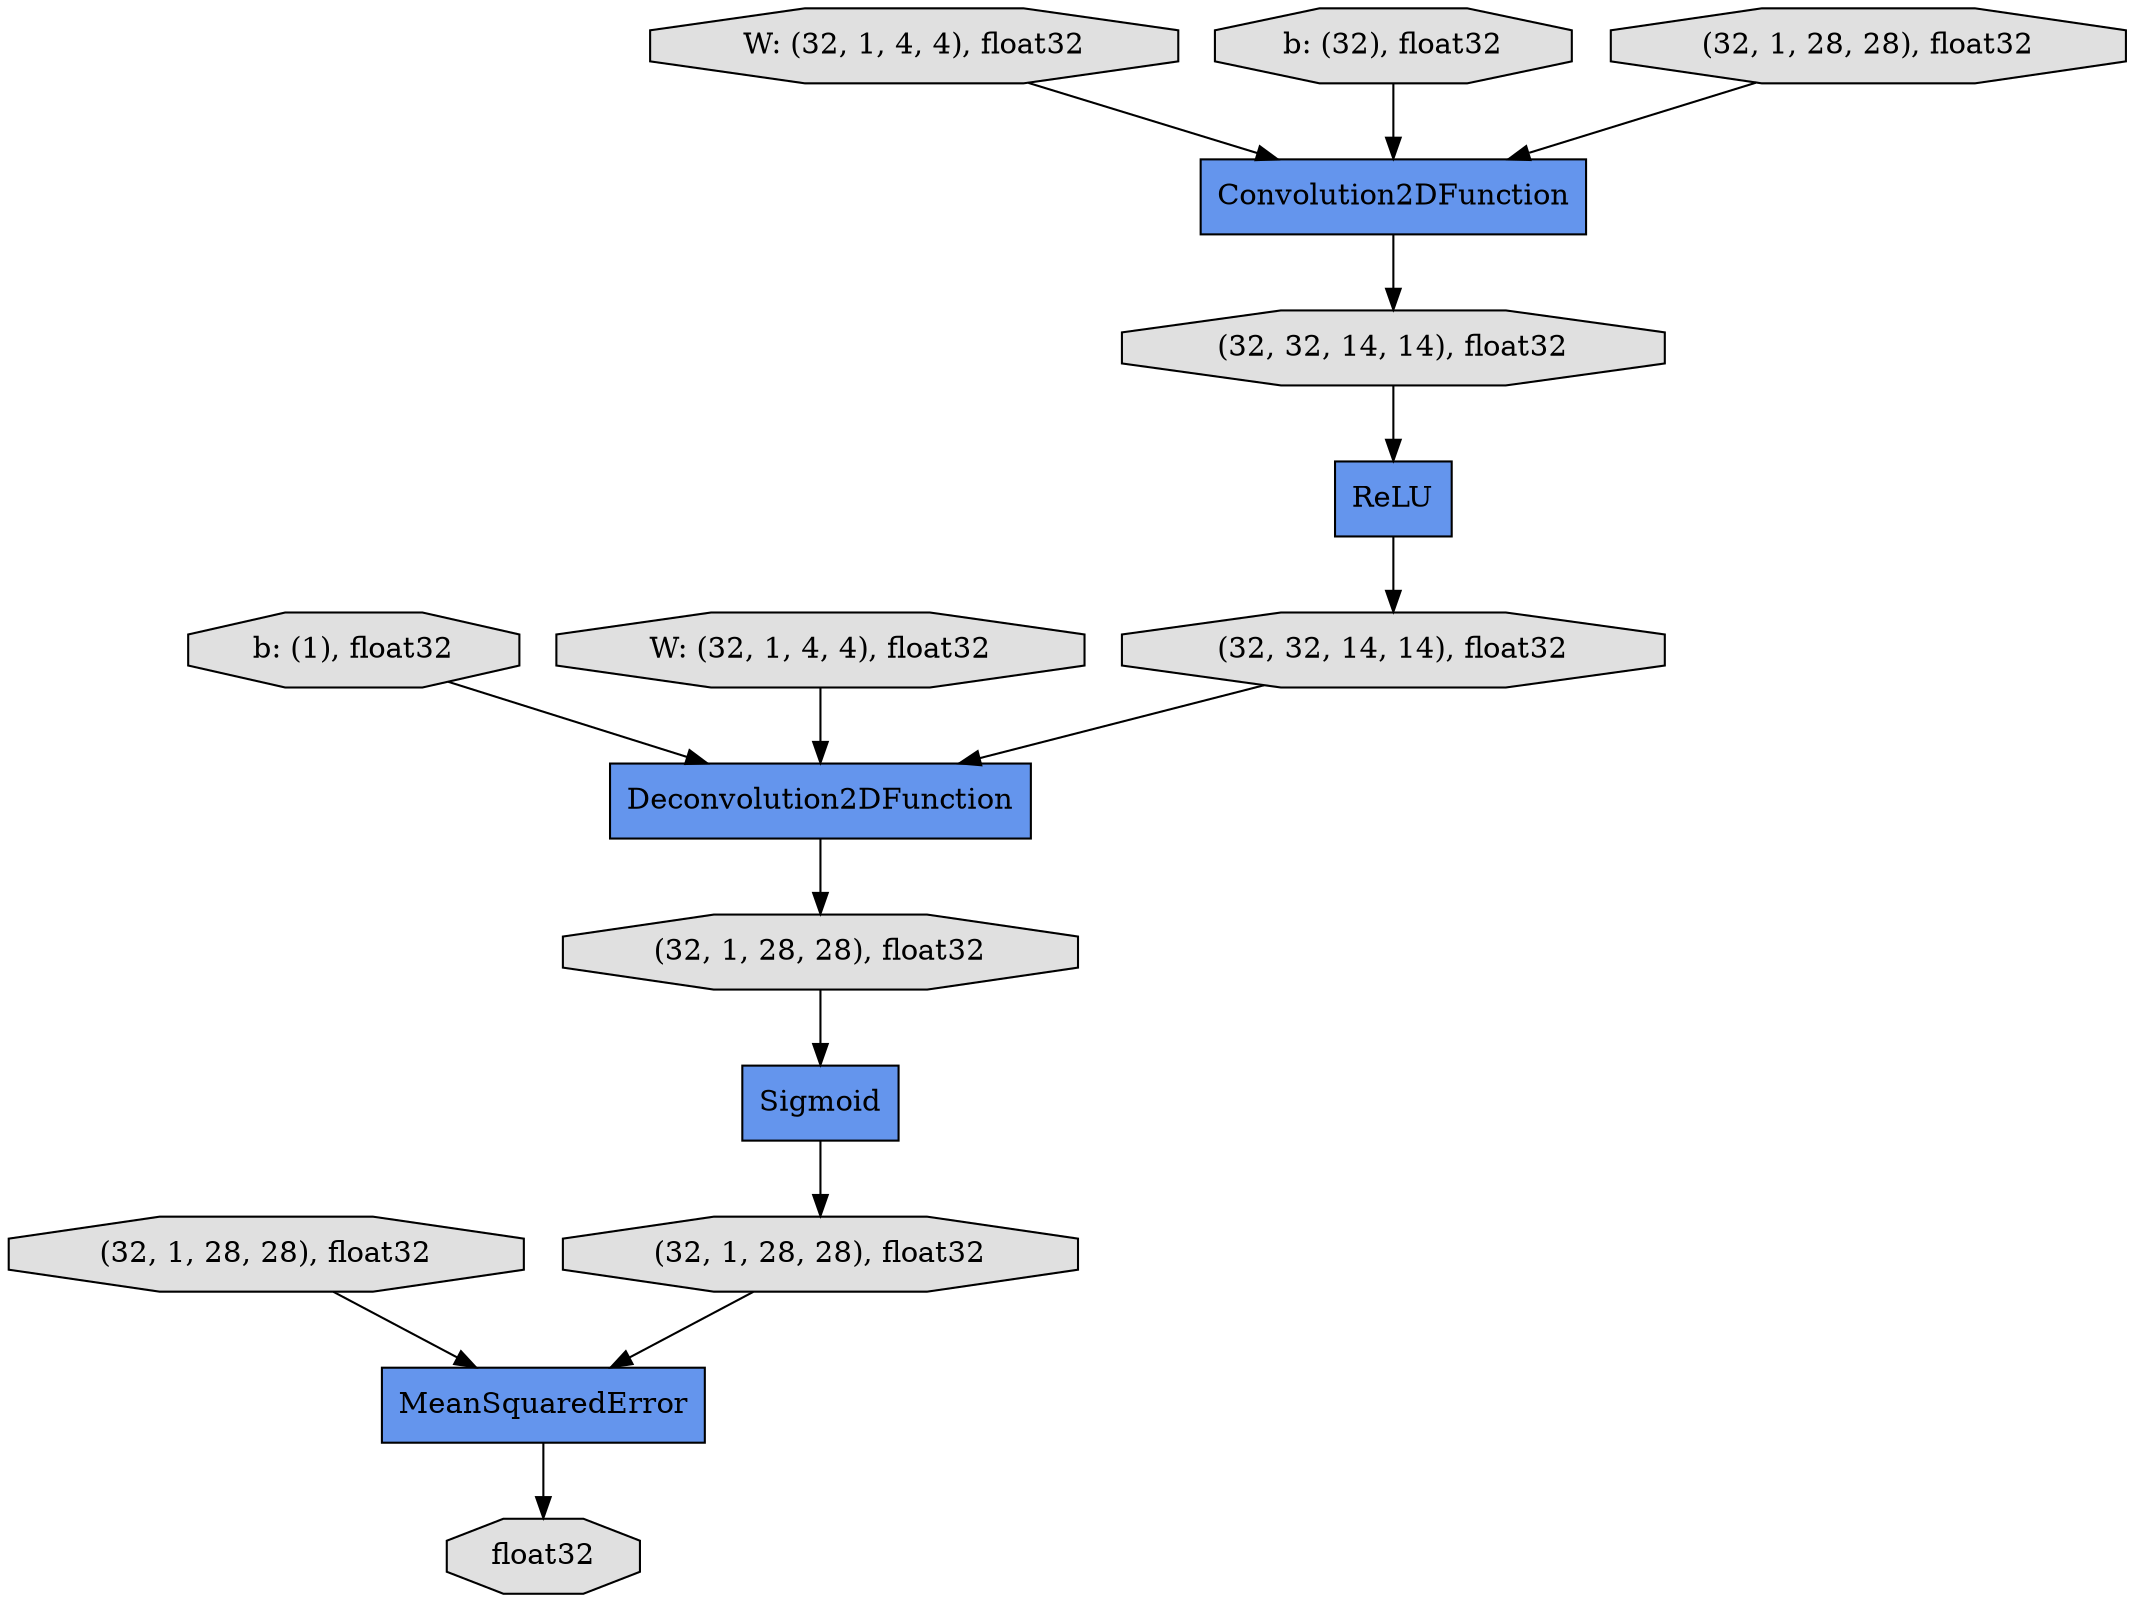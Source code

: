 digraph graphname{rankdir=TB;4570745376 [shape="octagon",label="(32, 1, 28, 28), float32",fillcolor="#E0E0E0",style="filled"];4570743864 [shape="record",label="Convolution2DFunction",fillcolor="#6495ED",style="filled"];4570743920 [shape="record",label="Sigmoid",fillcolor="#6495ED",style="filled"];4515423344 [shape="octagon",label="b: (1), float32",fillcolor="#E0E0E0",style="filled"];4567547520 [shape="octagon",label="W: (32, 1, 4, 4), float32",fillcolor="#E0E0E0",style="filled"];4570744480 [shape="record",label="Deconvolution2DFunction",fillcolor="#6495ED",style="filled"];4570744536 [shape="record",label="MeanSquaredError",fillcolor="#6495ED",style="filled"];4515447024 [shape="octagon",label="b: (32), float32",fillcolor="#E0E0E0",style="filled"];4515448088 [shape="octagon",label="W: (32, 1, 4, 4), float32",fillcolor="#E0E0E0",style="filled"];4570745656 [shape="octagon",label="(32, 32, 14, 14), float32",fillcolor="#E0E0E0",style="filled"];4570744648 [shape="octagon",label="(32, 1, 28, 28), float32",fillcolor="#E0E0E0",style="filled"];4570745768 [shape="octagon",label="float32",fillcolor="#E0E0E0",style="filled"];4570744760 [shape="octagon",label="(32, 1, 28, 28), float32",fillcolor="#E0E0E0",style="filled"];4570744256 [shape="octagon",label="(32, 1, 28, 28), float32",fillcolor="#E0E0E0",style="filled"];4570746328 [shape="octagon",label="(32, 32, 14, 14), float32",fillcolor="#E0E0E0",style="filled"];4570744312 [shape="record",label="ReLU",fillcolor="#6495ED",style="filled"];4567547520 -> 4570743864;4515448088 -> 4570744480;4570743920 -> 4570744760;4570744312 -> 4570745656;4570746328 -> 4570744312;4570744536 -> 4570745768;4515447024 -> 4570743864;4570744256 -> 4570743864;4570744760 -> 4570744536;4570744648 -> 4570743920;4570745376 -> 4570744536;4570744480 -> 4570744648;4515423344 -> 4570744480;4570743864 -> 4570746328;4570745656 -> 4570744480;}